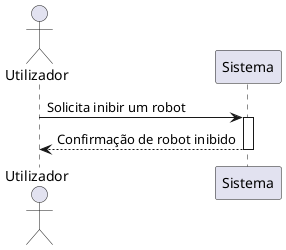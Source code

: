 @startuml US370
actor Utilizador
participant "Sistema" as Sistema
Utilizador -> Sistema : Solicita inibir um robot
activate Sistema
Sistema --> Utilizador : Confirmação de robot inibido
deactivate Sistema
@enduml